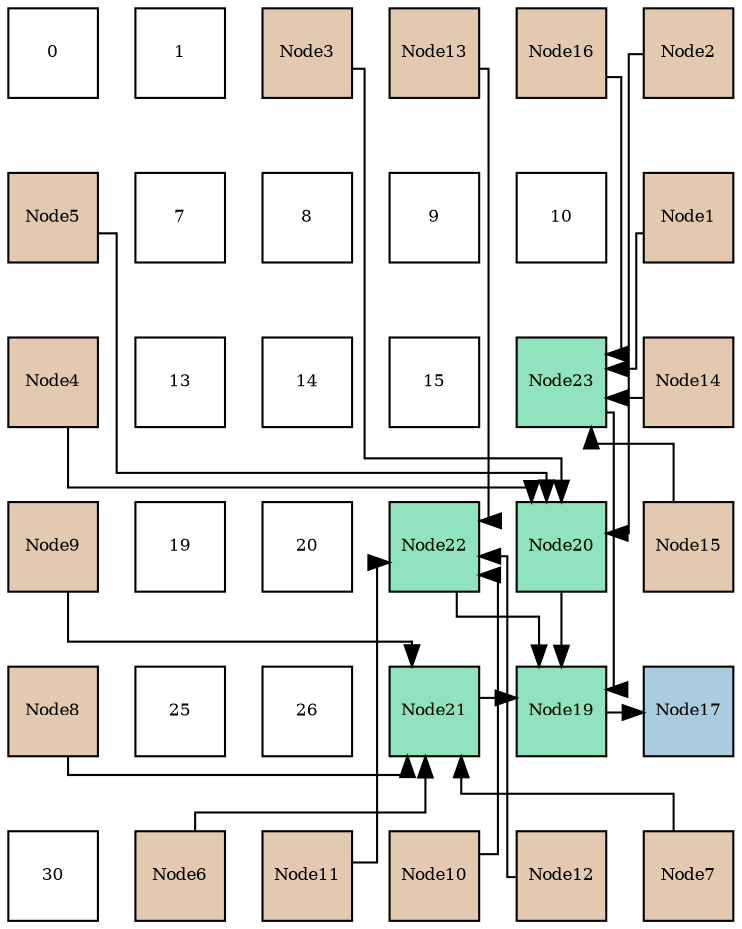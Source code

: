 digraph layout{
 rankdir=TB;
 splines=ortho;
 node [style=filled shape=square fixedsize=true width=0.6];
0[label="0", fontsize=8, fillcolor="#ffffff"];
1[label="1", fontsize=8, fillcolor="#ffffff"];
2[label="Node3", fontsize=8, fillcolor="#e3c9af"];
3[label="Node13", fontsize=8, fillcolor="#e3c9af"];
4[label="Node16", fontsize=8, fillcolor="#e3c9af"];
5[label="Node2", fontsize=8, fillcolor="#e3c9af"];
6[label="Node5", fontsize=8, fillcolor="#e3c9af"];
7[label="7", fontsize=8, fillcolor="#ffffff"];
8[label="8", fontsize=8, fillcolor="#ffffff"];
9[label="9", fontsize=8, fillcolor="#ffffff"];
10[label="10", fontsize=8, fillcolor="#ffffff"];
11[label="Node1", fontsize=8, fillcolor="#e3c9af"];
12[label="Node4", fontsize=8, fillcolor="#e3c9af"];
13[label="13", fontsize=8, fillcolor="#ffffff"];
14[label="14", fontsize=8, fillcolor="#ffffff"];
15[label="15", fontsize=8, fillcolor="#ffffff"];
16[label="Node23", fontsize=8, fillcolor="#91e3bb"];
17[label="Node14", fontsize=8, fillcolor="#e3c9af"];
18[label="Node9", fontsize=8, fillcolor="#e3c9af"];
19[label="19", fontsize=8, fillcolor="#ffffff"];
20[label="20", fontsize=8, fillcolor="#ffffff"];
21[label="Node22", fontsize=8, fillcolor="#91e3bb"];
22[label="Node20", fontsize=8, fillcolor="#91e3bb"];
23[label="Node15", fontsize=8, fillcolor="#e3c9af"];
24[label="Node8", fontsize=8, fillcolor="#e3c9af"];
25[label="25", fontsize=8, fillcolor="#ffffff"];
26[label="26", fontsize=8, fillcolor="#ffffff"];
27[label="Node21", fontsize=8, fillcolor="#91e3bb"];
28[label="Node19", fontsize=8, fillcolor="#91e3bb"];
29[label="Node17", fontsize=8, fillcolor="#a9ccde"];
30[label="30", fontsize=8, fillcolor="#ffffff"];
31[label="Node6", fontsize=8, fillcolor="#e3c9af"];
32[label="Node11", fontsize=8, fillcolor="#e3c9af"];
33[label="Node10", fontsize=8, fillcolor="#e3c9af"];
34[label="Node12", fontsize=8, fillcolor="#e3c9af"];
35[label="Node7", fontsize=8, fillcolor="#e3c9af"];
edge [constraint=false, style=vis];28 -> 29;
22 -> 28;
27 -> 28;
21 -> 28;
16 -> 28;
5 -> 22;
2 -> 22;
12 -> 22;
6 -> 22;
31 -> 27;
35 -> 27;
24 -> 27;
18 -> 27;
33 -> 21;
32 -> 21;
34 -> 21;
3 -> 21;
11 -> 16;
17 -> 16;
23 -> 16;
4 -> 16;
edge [constraint=true, style=invis];
0 -> 6 -> 12 -> 18 -> 24 -> 30;
1 -> 7 -> 13 -> 19 -> 25 -> 31;
2 -> 8 -> 14 -> 20 -> 26 -> 32;
3 -> 9 -> 15 -> 21 -> 27 -> 33;
4 -> 10 -> 16 -> 22 -> 28 -> 34;
5 -> 11 -> 17 -> 23 -> 29 -> 35;
rank = same {0 -> 1 -> 2 -> 3 -> 4 -> 5};
rank = same {6 -> 7 -> 8 -> 9 -> 10 -> 11};
rank = same {12 -> 13 -> 14 -> 15 -> 16 -> 17};
rank = same {18 -> 19 -> 20 -> 21 -> 22 -> 23};
rank = same {24 -> 25 -> 26 -> 27 -> 28 -> 29};
rank = same {30 -> 31 -> 32 -> 33 -> 34 -> 35};
}